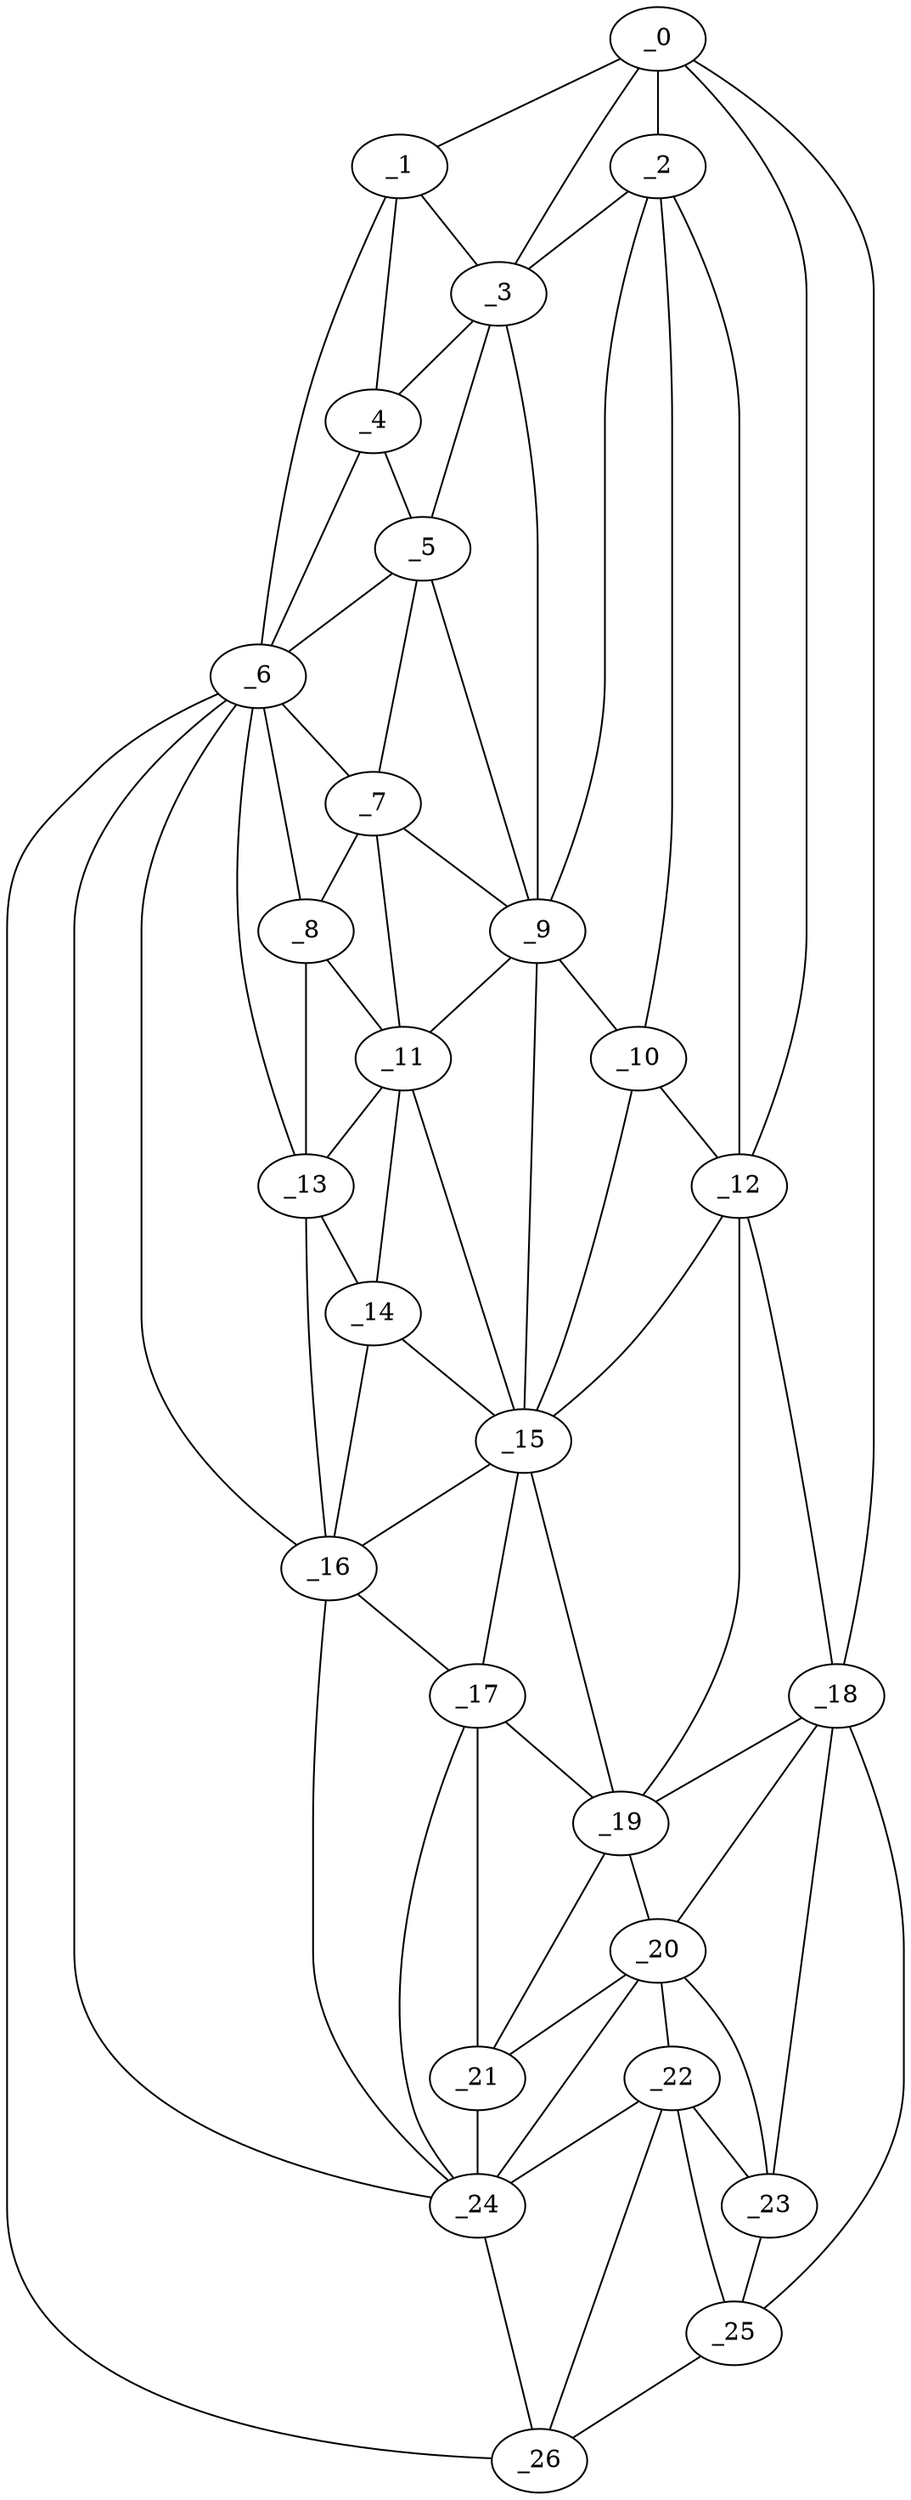 graph "obj67__60.gxl" {
	_0	 [x=3,
		y=53];
	_1	 [x=5,
		y=31];
	_0 -- _1	 [valence=1];
	_2	 [x=21,
		y=54];
	_0 -- _2	 [valence=2];
	_3	 [x=24,
		y=49];
	_0 -- _3	 [valence=1];
	_12	 [x=62,
		y=83];
	_0 -- _12	 [valence=1];
	_18	 [x=85,
		y=103];
	_0 -- _18	 [valence=1];
	_1 -- _3	 [valence=2];
	_4	 [x=25,
		y=35];
	_1 -- _4	 [valence=1];
	_6	 [x=40,
		y=25];
	_1 -- _6	 [valence=1];
	_2 -- _3	 [valence=2];
	_9	 [x=52,
		y=66];
	_2 -- _9	 [valence=2];
	_10	 [x=56,
		y=73];
	_2 -- _10	 [valence=2];
	_2 -- _12	 [valence=1];
	_3 -- _4	 [valence=2];
	_5	 [x=36,
		y=39];
	_3 -- _5	 [valence=1];
	_3 -- _9	 [valence=2];
	_4 -- _5	 [valence=2];
	_4 -- _6	 [valence=1];
	_5 -- _6	 [valence=2];
	_7	 [x=44,
		y=37];
	_5 -- _7	 [valence=2];
	_5 -- _9	 [valence=2];
	_6 -- _7	 [valence=2];
	_8	 [x=52,
		y=38];
	_6 -- _8	 [valence=2];
	_13	 [x=63,
		y=46];
	_6 -- _13	 [valence=1];
	_16	 [x=72,
		y=51];
	_6 -- _16	 [valence=2];
	_24	 [x=107,
		y=67];
	_6 -- _24	 [valence=1];
	_26	 [x=124,
		y=73];
	_6 -- _26	 [valence=1];
	_7 -- _8	 [valence=1];
	_7 -- _9	 [valence=2];
	_11	 [x=60,
		y=49];
	_7 -- _11	 [valence=2];
	_8 -- _11	 [valence=1];
	_8 -- _13	 [valence=2];
	_9 -- _10	 [valence=2];
	_9 -- _11	 [valence=2];
	_15	 [x=68,
		y=59];
	_9 -- _15	 [valence=1];
	_10 -- _12	 [valence=2];
	_10 -- _15	 [valence=2];
	_11 -- _13	 [valence=1];
	_14	 [x=68,
		y=49];
	_11 -- _14	 [valence=2];
	_11 -- _15	 [valence=2];
	_12 -- _15	 [valence=1];
	_12 -- _18	 [valence=2];
	_19	 [x=86,
		y=83];
	_12 -- _19	 [valence=1];
	_13 -- _14	 [valence=2];
	_13 -- _16	 [valence=1];
	_14 -- _15	 [valence=1];
	_14 -- _16	 [valence=1];
	_15 -- _16	 [valence=2];
	_17	 [x=82,
		y=58];
	_15 -- _17	 [valence=2];
	_15 -- _19	 [valence=1];
	_16 -- _17	 [valence=2];
	_16 -- _24	 [valence=2];
	_17 -- _19	 [valence=2];
	_21	 [x=95,
		y=67];
	_17 -- _21	 [valence=1];
	_17 -- _24	 [valence=2];
	_18 -- _19	 [valence=2];
	_20	 [x=93,
		y=83];
	_18 -- _20	 [valence=1];
	_23	 [x=104,
		y=97];
	_18 -- _23	 [valence=1];
	_25	 [x=123,
		y=95];
	_18 -- _25	 [valence=1];
	_19 -- _20	 [valence=2];
	_19 -- _21	 [valence=2];
	_20 -- _21	 [valence=1];
	_22	 [x=104,
		y=89];
	_20 -- _22	 [valence=2];
	_20 -- _23	 [valence=1];
	_20 -- _24	 [valence=1];
	_21 -- _24	 [valence=2];
	_22 -- _23	 [valence=2];
	_22 -- _24	 [valence=2];
	_22 -- _25	 [valence=1];
	_22 -- _26	 [valence=2];
	_23 -- _25	 [valence=2];
	_24 -- _26	 [valence=1];
	_25 -- _26	 [valence=1];
}
